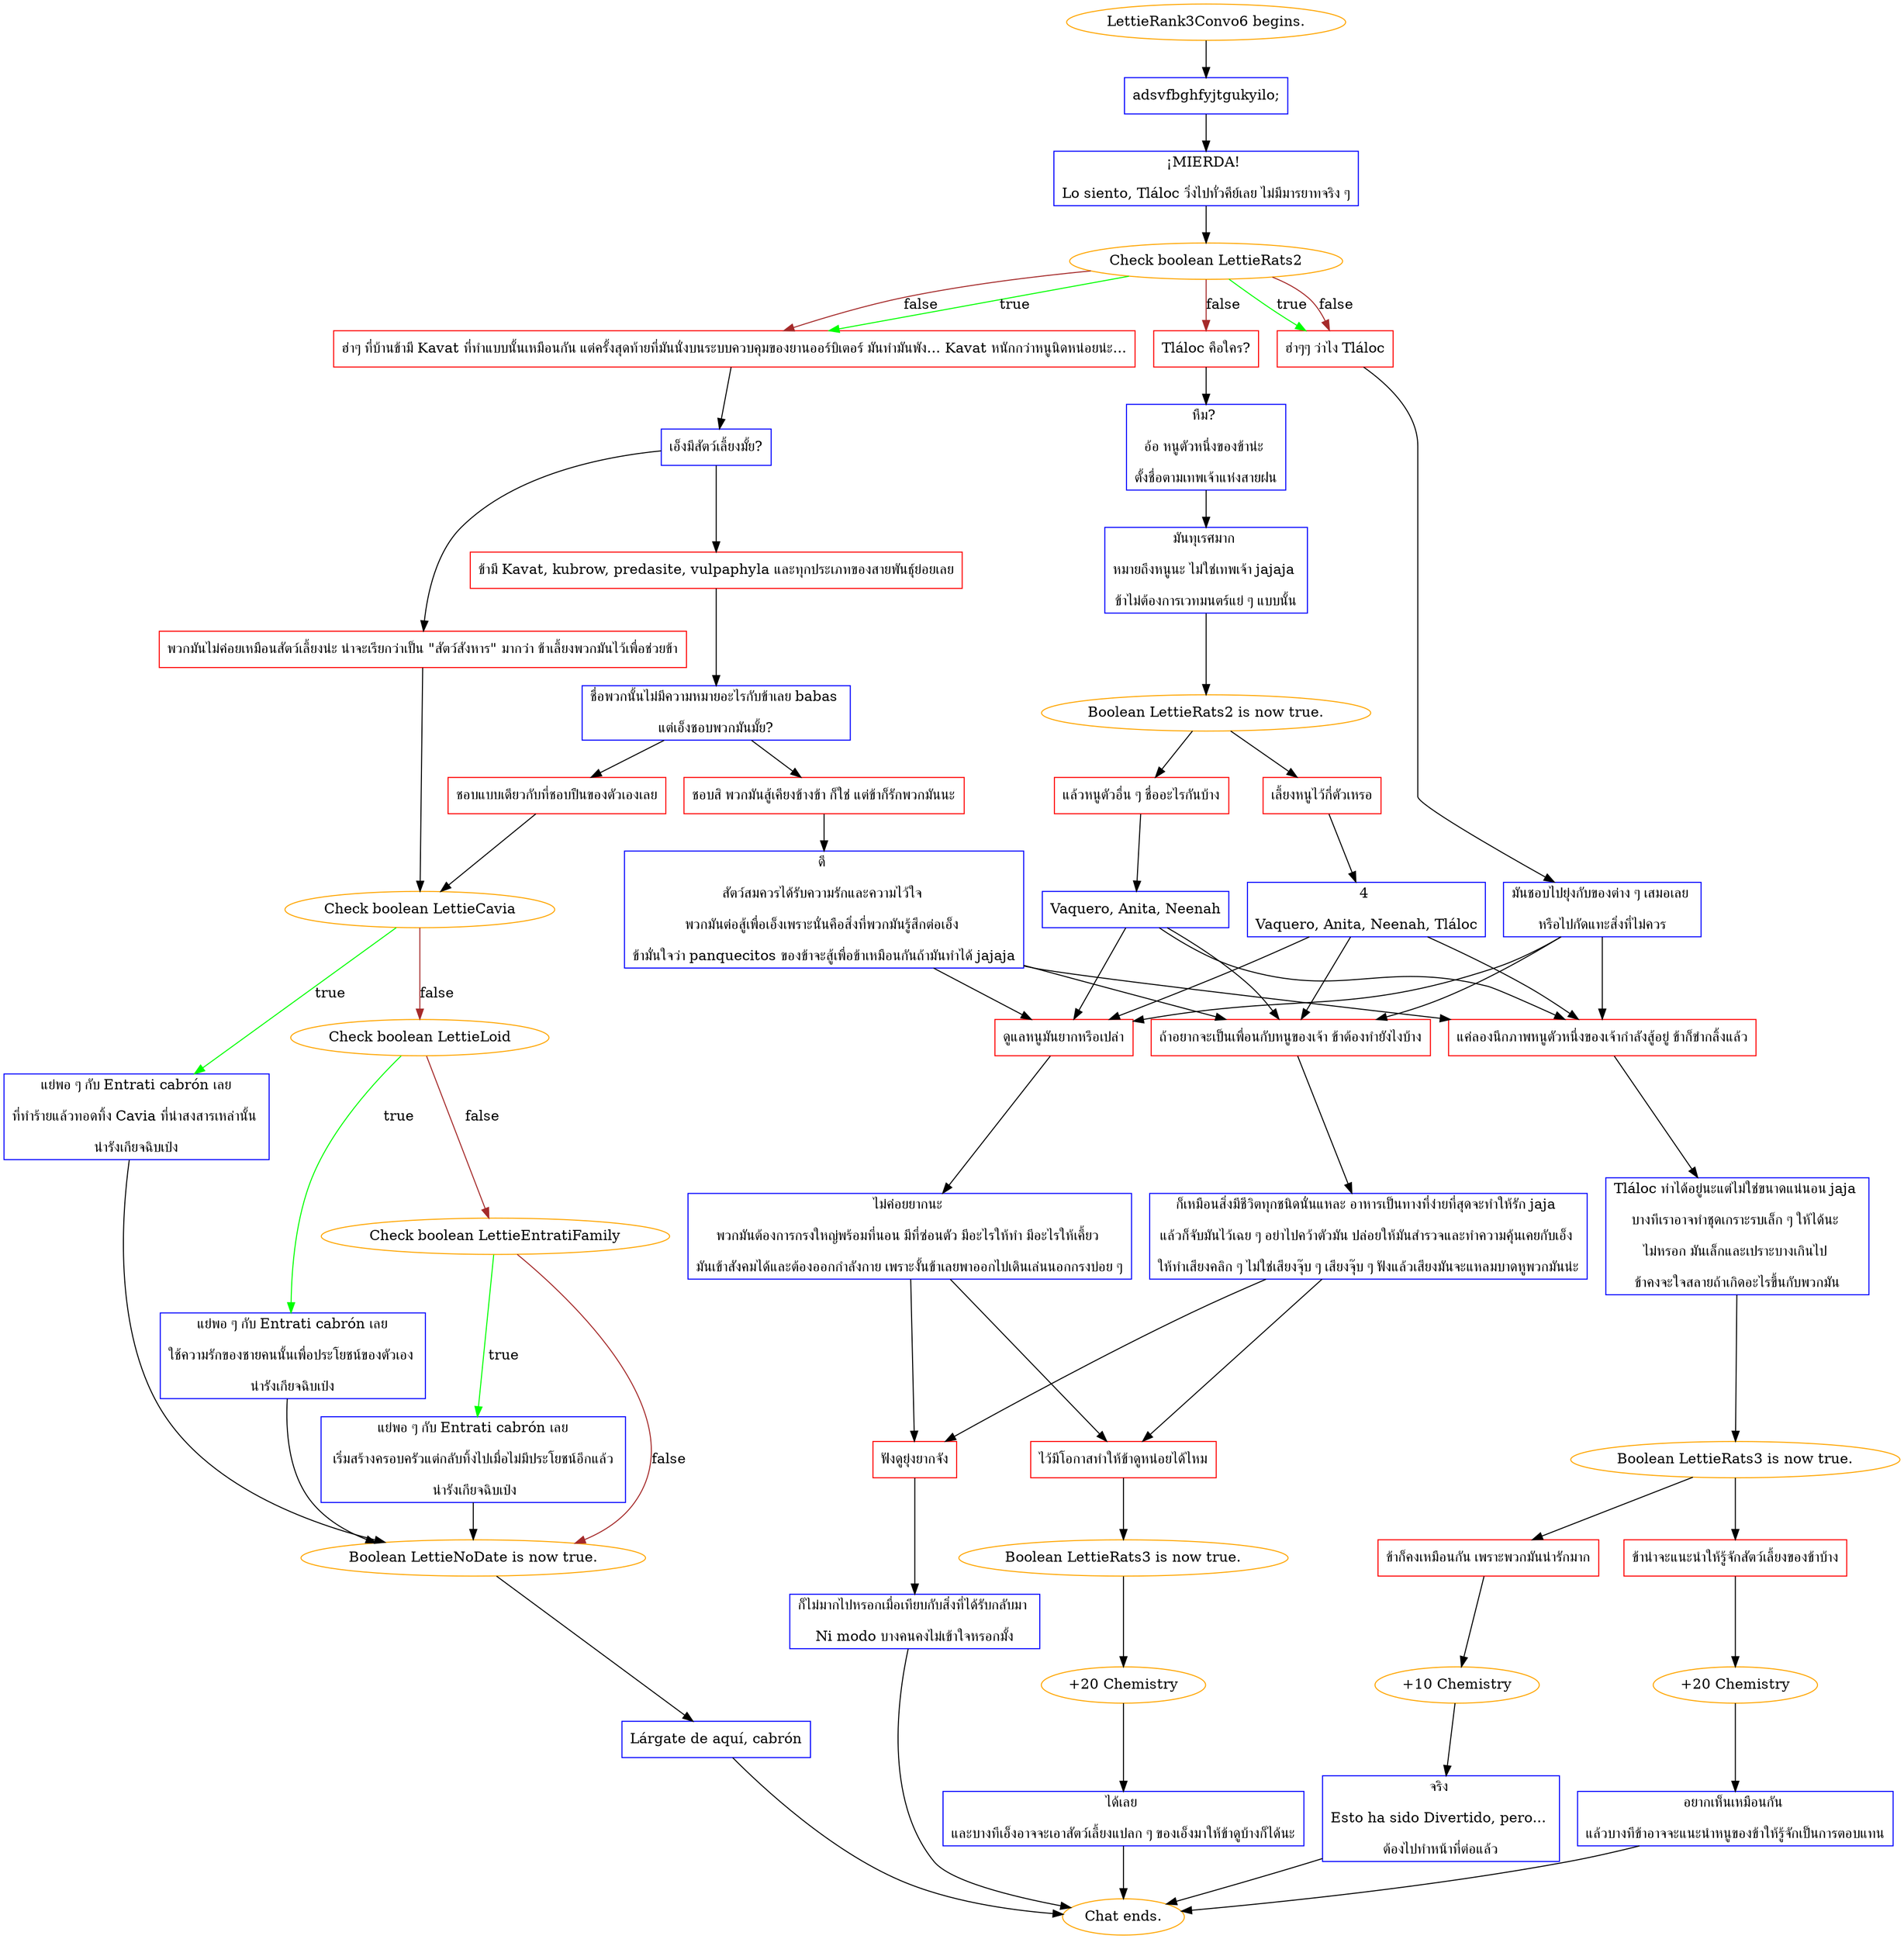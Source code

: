 digraph {
	"LettieRank3Convo6 begins." [color=orange];
		"LettieRank3Convo6 begins." -> j2600113038;
	j2600113038 [label="adsvfbghfyjtgukyilo;",shape=box,color=blue];
		j2600113038 -> j1763547743;
	j1763547743 [label="¡MIERDA! 
Lo siento, Tláloc วิ่งไปทั่วคีย์เลย ไม่มีมารยาทจริง ๆ",shape=box,color=blue];
		j1763547743 -> j352879681;
	j352879681 [label="Check boolean LettieRats2",color=orange];
		j352879681 -> j3139721245 [label=true,color=green];
		j352879681 -> j1878264648 [label=true,color=green];
		j352879681 -> j3139721245 [label=false,color=brown];
		j352879681 -> j2929556647 [label=false,color=brown];
		j352879681 -> j1878264648 [label=false,color=brown];
	j3139721245 [label="ฮ่าๆๆ ว่าไง Tláloc",shape=box,color=red];
		j3139721245 -> j3313710346;
	j1878264648 [label="ฮ่าๆ ที่บ้านข้ามี Kavat ที่ทำแบบนั้นเหมือนกัน แต่ครั้งสุดท้ายที่มันนั่งบนระบบควบคุมของยานออร์บิเตอร์ มันทำมันพัง... Kavat หนักกว่าหนูนิดหน่อยน่ะ...",shape=box,color=red];
		j1878264648 -> j933982334;
	j2929556647 [label="Tláloc คือใคร?",shape=box,color=red];
		j2929556647 -> j3306176629;
	j3313710346 [label="มันชอบไปยุ่งกับของต่าง ๆ เสมอเลย 
หรือไปกัดแทะสิ่งที่ไม่ควร",shape=box,color=blue];
		j3313710346 -> j2820176628;
		j3313710346 -> j1199982783;
		j3313710346 -> j3596263938;
	j933982334 [label="เอ็งมีสัตว์เลี้ยงมั้ย?",shape=box,color=blue];
		j933982334 -> j4165031520;
		j933982334 -> j2684956474;
	j3306176629 [label="หืม? 
อ้อ หนูตัวหนึ่งของข้าน่ะ 
ตั้งชื่อตามเทพเจ้าแห่งสายฝน",shape=box,color=blue];
		j3306176629 -> j388357616;
	j2820176628 [label="ถ้าอยากจะเป็นเพื่อนกับหนูของเจ้า ข้าต้องทำยังไงบ้าง",shape=box,color=red];
		j2820176628 -> j853468666;
	j1199982783 [label="ดูแลหนูมันยากหรือเปล่า",shape=box,color=red];
		j1199982783 -> j2697041504;
	j3596263938 [label="แค่ลองนึกภาพหนูตัวหนึ่งของเจ้ากำลังสู้อยู่ ข้าก็ขำกลิ้งแล้ว",shape=box,color=red];
		j3596263938 -> j2145559863;
	j4165031520 [label="ข้ามี Kavat, kubrow, predasite, vulpaphyla และทุกประเภทของสายพันธุ์ย่อยเลย",shape=box,color=red];
		j4165031520 -> j1522590083;
	j2684956474 [label="พวกมันไม่ค่อยเหมือนสัตว์เลี้ยงน่ะ น่าจะเรียกว่าเป็น \"สัตว์สังหาร\" มากว่า ข้าเลี้ยงพวกมันไว้เพื่อช่วยข้า",shape=box,color=red];
		j2684956474 -> j2709366223;
	j388357616 [label="มันทุเรศมาก 
หมายถึงหนูนะ ไม่ใช่เทพเจ้า jajaja 
ข้าไม่ต้องการเวทมนตร์แย่ ๆ แบบนั้น",shape=box,color=blue];
		j388357616 -> j10351059;
	j853468666 [label="ก็เหมือนสิ่งมีชีวิตทุกชนิดนั่นแหละ อาหารเป็นทางที่ง่ายที่สุดจะทำให้รัก jaja 
แล้วก็จับมันไว้เฉย ๆ อย่าไปคว้าตัวมัน ปล่อยให้มันสำรวจและทำความคุ้นเคยกับเอ็ง 
ให้ทำเสียงคลิก ๆ ไม่ใช่เสียงจุ๊บ ๆ เสียงจุ๊บ ๆ ฟังแล้วเสียงมันจะแหลมบาดหูพวกมันน่ะ",shape=box,color=blue];
		j853468666 -> j1443213305;
		j853468666 -> j941366336;
	j2697041504 [label="ไม่ค่อยยากนะ 
พวกมันต้องการกรงใหญ่พร้อมที่นอน มีที่ซ่อนตัว มีอะไรให้ทำ มีอะไรให้เคี้ยว 
มันเข้าสังคมได้และต้องออกกำลังกาย เพราะงั้นข้าเลยพาออกไปเดินเล่นนอกกรงบ่อย ๆ",shape=box,color=blue];
		j2697041504 -> j1443213305;
		j2697041504 -> j941366336;
	j2145559863 [label="Tláloc ท่าได้อยู่นะแต่ไม่ใช่ขนาดแน่นอน jaja 
บางทีเราอาจทำชุดเกราะรบเล็ก ๆ ให้ได้นะ 
ไม่หรอก มันเล็กและเปราะบางเกินไป 
ข้าคงจะใจสลายถ้าเกิดอะไรขึ้นกับพวกมัน",shape=box,color=blue];
		j2145559863 -> j2279302391;
	j1522590083 [label="ชื่อพวกนั้นไม่มีความหมายอะไรกับข้าเลย babas 
แต่เอ็งชอบพวกมันมั้ย?",shape=box,color=blue];
		j1522590083 -> j2834392463;
		j1522590083 -> j1684561296;
	j2709366223 [label="Check boolean LettieCavia",color=orange];
		j2709366223 -> j370927168 [label=true,color=green];
		j2709366223 -> j1457704003 [label=false,color=brown];
	j10351059 [label="Boolean LettieRats2 is now true.",color=orange];
		j10351059 -> j3895412066;
		j10351059 -> j519217972;
	j1443213305 [label="ไว้มีโอกาสทำให้ข้าดูหน่อยได้ไหม",shape=box,color=red];
		j1443213305 -> j925239601;
	j941366336 [label="ฟังดูยุ่งยากจัง",shape=box,color=red];
		j941366336 -> j1673623712;
	j2279302391 [label="Boolean LettieRats3 is now true.",color=orange];
		j2279302391 -> j3340840262;
		j2279302391 -> j1722090135;
	j2834392463 [label="ชอบสิ พวกมันสู้เคียงข้างข้า ก็ใช่ แต่ข้าก็รักพวกมันนะ",shape=box,color=red];
		j2834392463 -> j1199291588;
	j1684561296 [label="ชอบแบบเดียวกับที่ชอบปืนของตัวเองเลย",shape=box,color=red];
		j1684561296 -> j2709366223;
	j370927168 [label="แย่พอ ๆ กับ Entrati cabrón เลย
ที่ทำร้ายแล้วทอดทิ้ง Cavia ที่น่าสงสารเหล่านั้น 
น่ารังเกียจฉิบเป๋ง",shape=box,color=blue];
		j370927168 -> j3650571808;
	j1457704003 [label="Check boolean LettieLoid",color=orange];
		j1457704003 -> j1223891130 [label=true,color=green];
		j1457704003 -> j2739792652 [label=false,color=brown];
	j3895412066 [label="เลี้ยงหนูไว้กี่ตัวเหรอ",shape=box,color=red];
		j3895412066 -> j1503863549;
	j519217972 [label="แล้วหนูตัวอื่น ๆ ชื่ออะไรกันบ้าง",shape=box,color=red];
		j519217972 -> j1283200756;
	j925239601 [label="Boolean LettieRats3 is now true.",color=orange];
		j925239601 -> j771768375;
	j1673623712 [label="ก็ไม่มากไปหรอกเมื่อเทียบกับสิ่งที่ได้รับกลับมา 
Ni modo บางคนคงไม่เข้าใจหรอกมั้ง",shape=box,color=blue];
		j1673623712 -> "Chat ends.";
	j3340840262 [label="ข้าก็คงเหมือนกัน เพราะพวกมันน่ารักมาก",shape=box,color=red];
		j3340840262 -> j1926430015;
	j1722090135 [label="ข้าน่าจะแนะนำให้รู้จักสัตว์เลี้ยงของข้าบ้าง",shape=box,color=red];
		j1722090135 -> j2974672460;
	j1199291588 [label="ดี 
สัตว์สมควรได้รับความรักและความไว้ใจ 
พวกมันต่อสู้เพื่อเอ็งเพราะนั่นคือสิ่งที่พวกมันรู้สึกต่อเอ็ง 
ข้ามั่นใจว่า panquecitos ของข้าจะสู้เพื่อข้าเหมือนกันถ้ามันทำได้ jajaja",shape=box,color=blue];
		j1199291588 -> j2820176628;
		j1199291588 -> j1199982783;
		j1199291588 -> j3596263938;
	j3650571808 [label="Boolean LettieNoDate is now true.",color=orange];
		j3650571808 -> j3947662504;
	j1223891130 [label="แย่พอ ๆ กับ Entrati cabrón เลย
ใช้ความรักของชายคนนั้นเพื่อประโยชน์ของตัวเอง 
น่ารังเกียจฉิบเป๋ง",shape=box,color=blue];
		j1223891130 -> j3650571808;
	j2739792652 [label="Check boolean LettieEntratiFamily",color=orange];
		j2739792652 -> j1909577461 [label=true,color=green];
		j2739792652 -> j3650571808 [label=false,color=brown];
	j1503863549 [label="4 
Vaquero, Anita, Neenah, Tláloc",shape=box,color=blue];
		j1503863549 -> j2820176628;
		j1503863549 -> j1199982783;
		j1503863549 -> j3596263938;
	j1283200756 [label="Vaquero, Anita, Neenah",shape=box,color=blue];
		j1283200756 -> j2820176628;
		j1283200756 -> j1199982783;
		j1283200756 -> j3596263938;
	j771768375 [label="+20 Chemistry",color=orange];
		j771768375 -> j2699492771;
	"Chat ends." [color=orange];
	j1926430015 [label="+10 Chemistry",color=orange];
		j1926430015 -> j2098139344;
	j2974672460 [label="+20 Chemistry",color=orange];
		j2974672460 -> j3060330267;
	j3947662504 [label="Lárgate de aquí, cabrón",shape=box,color=blue];
		j3947662504 -> "Chat ends.";
	j1909577461 [label="แย่พอ ๆ กับ Entrati cabrón เลย
 เริ่มสร้างครอบครัวแต่กลับทิ้งไปเมื่อไม่มีประโยชน์อีกแล้ว 
 น่ารังเกียจฉิบเป๋ง",shape=box,color=blue];
		j1909577461 -> j3650571808;
	j2699492771 [label="ได้เลย 
และบางทีเอ็งอาจจะเอาสัตว์เลี้ยงแปลก ๆ ของเอ็งมาให้ข้าดูบ้างก็ได้นะ",shape=box,color=blue];
		j2699492771 -> "Chat ends.";
	j2098139344 [label="จริง 
Esto ha sido Divertido, pero... 
ต้องไปทำหน้าที่ต่อแล้ว",shape=box,color=blue];
		j2098139344 -> "Chat ends.";
	j3060330267 [label="อยากเห็นเหมือนกัน 
แล้วบางทีข้าอาจจะแนะนำหนูของข้าให้รู้จักเป็นการตอบแทน",shape=box,color=blue];
		j3060330267 -> "Chat ends.";
}